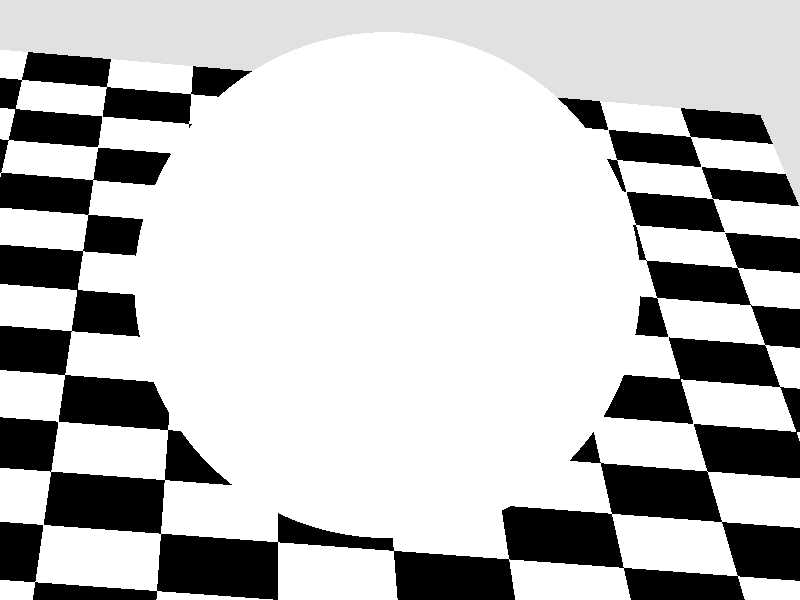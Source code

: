 // This work is licensed under the Creative Commons Attribution 3.0 Unported License.
// To view a copy of this license, visit http://creativecommons.org/licenses/by/3.0/
// or send a letter to Creative Commons, 444 Castro Street, Suite 900, Mountain View,
// California, 94041, USA.

// Persistence Of Vision raytracer version 3.5 sample file.
// A synthetic photograph by Dan Farmer
//---------------------------------------------------------------------------
// This scene file was designed to emulate the digitized photographic image
// of a crystal sphere { on a checkerboard that David Buck took, and to
// verify or refute the correctness of the current refractive functions
// in POV-Ray.  The original image is available on CompuServe
// (GO GRAPHDEV), by the name of crysta.gif.
//---------------------------------------------------------------------------
//
// -w320 -h240
// -w800 -h600 +a0.3

#version 3.7;

#include "colors.inc"
#include "shapes.inc"
#include "textures.inc"

global_settings {
  assumed_gamma 1
  max_trace_level 5
}

camera {
   location <-0.85, 12.5, -28>
   angle 15 // direction <0, 0, 4.125>
   up  <0, 1, 0>
   right   x*image_width/image_height
   look_at <0.25, 0.15, 0>
}

light_source { <-5, 50, -5> colour red 0.85 green 0.85 blue 0.85 }
light_source { <-500, 500, -500> colour DimGray }
// light (under checkerboard, for background)
light_source { <10, -50, 5> colour White }

// The background.  Designed to give the shaded quality of the photo
sphere { <0, 0, 0>, 1
   hollow
   scale <10000, 500, 500>
   rotate 60*y

   finish {
      ambient 0.2
      diffuse 0.75
      crand 0.025
   }
   pigment { color Gray }
}

union {
   object { Cube
      scale <5, 0.001, 7>

      pigment {
         checker color Black color White
         translate <1, 0, 7>
      }
      finish {
         ambient 0.35
         diffuse 0.65
         crand 0.015
      }
   }

   sphere { <-0.25, 2.15,-4.25>, 2.15
      pigment { White filter 0.95 }
      interior{
         ior 1.45
         fade_distance 2
         fade_power 2
         caustics 2.0
      }
      finish {
         ambient 0.2
         diffuse 0.0
         reflection 0.12
         specular 1.0
         roughness 0.001
      }
   }

   rotate -6*z       /* Simulate the slight camera tilt in the photo */
}
